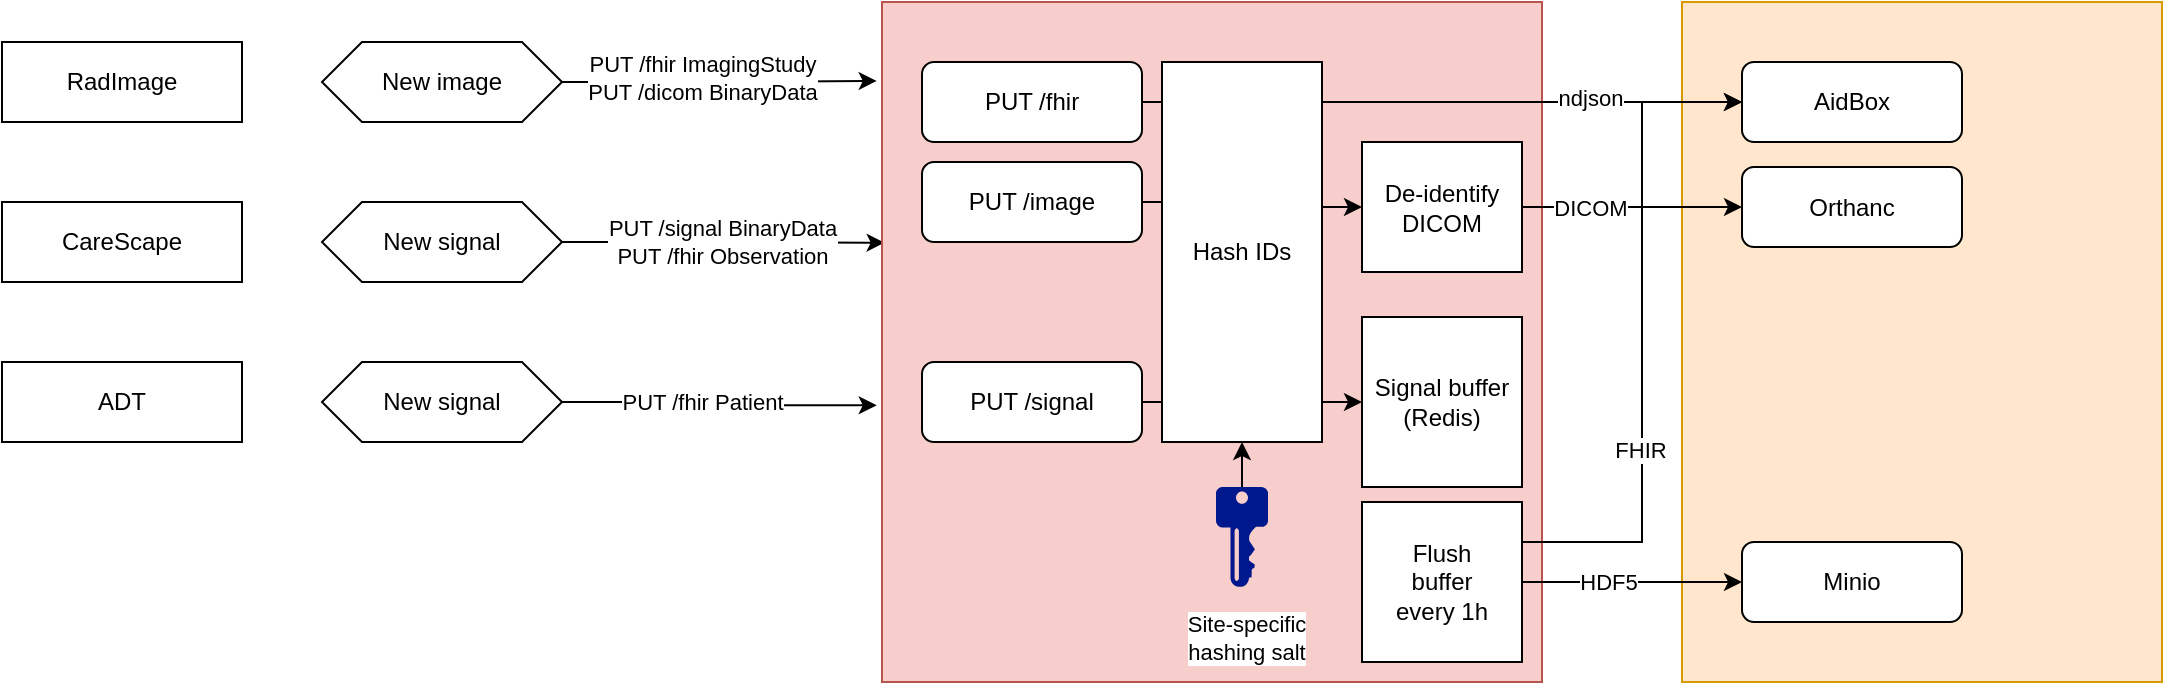 <mxfile version="17.1.3" type="github">
  <diagram id="kB0L_LBbq_Od7LeM9ER5" name="Page-1">
    <mxGraphModel dx="945" dy="696" grid="1" gridSize="10" guides="1" tooltips="1" connect="1" arrows="1" fold="1" page="1" pageScale="1" pageWidth="1100" pageHeight="850" math="0" shadow="0">
      <root>
        <mxCell id="0" />
        <mxCell id="1" parent="0" />
        <mxCell id="aw1Xjff3ypX7XEzYh5pD-27" value="" style="rounded=0;whiteSpace=wrap;html=1;fillColor=#ffe6cc;strokeColor=#d79b00;" vertex="1" parent="1">
          <mxGeometry x="960" y="100" width="240" height="340" as="geometry" />
        </mxCell>
        <mxCell id="aw1Xjff3ypX7XEzYh5pD-1" value="RadImage" style="rounded=0;whiteSpace=wrap;html=1;" vertex="1" parent="1">
          <mxGeometry x="120" y="120" width="120" height="40" as="geometry" />
        </mxCell>
        <mxCell id="aw1Xjff3ypX7XEzYh5pD-13" style="edgeStyle=orthogonalEdgeStyle;rounded=0;orthogonalLoop=1;jettySize=auto;html=1;exitX=1;exitY=0.5;exitDx=0;exitDy=0;entryX=-0.008;entryY=0.116;entryDx=0;entryDy=0;entryPerimeter=0;" edge="1" parent="1" source="aw1Xjff3ypX7XEzYh5pD-4" target="aw1Xjff3ypX7XEzYh5pD-9">
          <mxGeometry relative="1" as="geometry" />
        </mxCell>
        <mxCell id="aw1Xjff3ypX7XEzYh5pD-14" value="PUT /fhir ImagingStudy&lt;br&gt;PUT /dicom BinaryData" style="edgeLabel;html=1;align=center;verticalAlign=middle;resizable=0;points=[];" vertex="1" connectable="0" parent="aw1Xjff3ypX7XEzYh5pD-13">
          <mxGeometry x="-0.2" y="2" relative="1" as="geometry">
            <mxPoint x="7" as="offset" />
          </mxGeometry>
        </mxCell>
        <mxCell id="aw1Xjff3ypX7XEzYh5pD-4" value="New image" style="shape=hexagon;perimeter=hexagonPerimeter2;whiteSpace=wrap;html=1;fixedSize=1;" vertex="1" parent="1">
          <mxGeometry x="280" y="120" width="120" height="40" as="geometry" />
        </mxCell>
        <mxCell id="aw1Xjff3ypX7XEzYh5pD-5" value="CareScape" style="rounded=0;whiteSpace=wrap;html=1;" vertex="1" parent="1">
          <mxGeometry x="120" y="200" width="120" height="40" as="geometry" />
        </mxCell>
        <mxCell id="aw1Xjff3ypX7XEzYh5pD-15" style="edgeStyle=orthogonalEdgeStyle;rounded=0;orthogonalLoop=1;jettySize=auto;html=1;exitX=1;exitY=0.5;exitDx=0;exitDy=0;entryX=0.004;entryY=0.354;entryDx=0;entryDy=0;entryPerimeter=0;" edge="1" parent="1" source="aw1Xjff3ypX7XEzYh5pD-6" target="aw1Xjff3ypX7XEzYh5pD-9">
          <mxGeometry relative="1" as="geometry" />
        </mxCell>
        <mxCell id="aw1Xjff3ypX7XEzYh5pD-17" value="PUT /signal BinaryData&lt;br&gt;PUT /fhir Observation" style="edgeLabel;html=1;align=center;verticalAlign=middle;resizable=0;points=[];" vertex="1" connectable="0" parent="aw1Xjff3ypX7XEzYh5pD-15">
          <mxGeometry x="-0.212" y="-1" relative="1" as="geometry">
            <mxPoint x="16" y="-1" as="offset" />
          </mxGeometry>
        </mxCell>
        <mxCell id="aw1Xjff3ypX7XEzYh5pD-6" value="New signal" style="shape=hexagon;perimeter=hexagonPerimeter2;whiteSpace=wrap;html=1;fixedSize=1;" vertex="1" parent="1">
          <mxGeometry x="280" y="200" width="120" height="40" as="geometry" />
        </mxCell>
        <mxCell id="aw1Xjff3ypX7XEzYh5pD-7" value="ADT" style="rounded=0;whiteSpace=wrap;html=1;" vertex="1" parent="1">
          <mxGeometry x="120" y="280" width="120" height="40" as="geometry" />
        </mxCell>
        <mxCell id="aw1Xjff3ypX7XEzYh5pD-18" style="edgeStyle=orthogonalEdgeStyle;rounded=0;orthogonalLoop=1;jettySize=auto;html=1;exitX=1;exitY=0.5;exitDx=0;exitDy=0;entryX=-0.008;entryY=0.593;entryDx=0;entryDy=0;entryPerimeter=0;" edge="1" parent="1" source="aw1Xjff3ypX7XEzYh5pD-8" target="aw1Xjff3ypX7XEzYh5pD-9">
          <mxGeometry relative="1" as="geometry" />
        </mxCell>
        <mxCell id="aw1Xjff3ypX7XEzYh5pD-19" value="PUT /fhir Patient" style="edgeLabel;html=1;align=center;verticalAlign=middle;resizable=0;points=[];" vertex="1" connectable="0" parent="aw1Xjff3ypX7XEzYh5pD-18">
          <mxGeometry x="-0.158" y="1" relative="1" as="geometry">
            <mxPoint x="3" y="1" as="offset" />
          </mxGeometry>
        </mxCell>
        <mxCell id="aw1Xjff3ypX7XEzYh5pD-8" value="New signal" style="shape=hexagon;perimeter=hexagonPerimeter2;whiteSpace=wrap;html=1;fixedSize=1;" vertex="1" parent="1">
          <mxGeometry x="280" y="280" width="120" height="40" as="geometry" />
        </mxCell>
        <mxCell id="aw1Xjff3ypX7XEzYh5pD-9" value="&lt;meta charset=&quot;utf-8&quot;&gt;&lt;span style=&quot;color: rgb(0, 0, 0); font-family: helvetica; font-size: 12px; font-style: normal; font-weight: 400; letter-spacing: normal; text-align: center; text-indent: 0px; text-transform: none; word-spacing: 0px; background-color: rgb(248, 249, 250); display: inline; float: none;&quot;&gt;Hash IDs&lt;/span&gt;" style="rounded=0;whiteSpace=wrap;html=1;fillColor=#f8cecc;strokeColor=#b85450;" vertex="1" parent="1">
          <mxGeometry x="560" y="100" width="330" height="340" as="geometry" />
        </mxCell>
        <mxCell id="aw1Xjff3ypX7XEzYh5pD-31" style="edgeStyle=orthogonalEdgeStyle;rounded=0;orthogonalLoop=1;jettySize=auto;html=1;exitX=1;exitY=0.5;exitDx=0;exitDy=0;" edge="1" parent="1" source="aw1Xjff3ypX7XEzYh5pD-12" target="aw1Xjff3ypX7XEzYh5pD-28">
          <mxGeometry relative="1" as="geometry" />
        </mxCell>
        <mxCell id="aw1Xjff3ypX7XEzYh5pD-51" value="ndjson" style="edgeLabel;html=1;align=center;verticalAlign=middle;resizable=0;points=[];" vertex="1" connectable="0" parent="aw1Xjff3ypX7XEzYh5pD-31">
          <mxGeometry x="0.467" y="2" relative="1" as="geometry">
            <mxPoint x="4" as="offset" />
          </mxGeometry>
        </mxCell>
        <mxCell id="aw1Xjff3ypX7XEzYh5pD-12" value="PUT /fhir" style="rounded=1;whiteSpace=wrap;html=1;" vertex="1" parent="1">
          <mxGeometry x="580" y="130" width="110" height="40" as="geometry" />
        </mxCell>
        <mxCell id="aw1Xjff3ypX7XEzYh5pD-35" style="edgeStyle=orthogonalEdgeStyle;rounded=0;orthogonalLoop=1;jettySize=auto;html=1;exitX=1;exitY=0.5;exitDx=0;exitDy=0;entryX=0;entryY=0.5;entryDx=0;entryDy=0;" edge="1" parent="1" source="aw1Xjff3ypX7XEzYh5pD-20" target="aw1Xjff3ypX7XEzYh5pD-34">
          <mxGeometry relative="1" as="geometry" />
        </mxCell>
        <mxCell id="aw1Xjff3ypX7XEzYh5pD-20" value="PUT /image" style="rounded=1;whiteSpace=wrap;html=1;" vertex="1" parent="1">
          <mxGeometry x="580" y="180" width="110" height="40" as="geometry" />
        </mxCell>
        <mxCell id="aw1Xjff3ypX7XEzYh5pD-40" style="edgeStyle=orthogonalEdgeStyle;rounded=0;orthogonalLoop=1;jettySize=auto;html=1;exitX=1;exitY=0.5;exitDx=0;exitDy=0;" edge="1" parent="1" source="aw1Xjff3ypX7XEzYh5pD-22" target="aw1Xjff3ypX7XEzYh5pD-24">
          <mxGeometry relative="1" as="geometry" />
        </mxCell>
        <mxCell id="aw1Xjff3ypX7XEzYh5pD-22" value="PUT /signal" style="rounded=1;whiteSpace=wrap;html=1;" vertex="1" parent="1">
          <mxGeometry x="580" y="280" width="110" height="40" as="geometry" />
        </mxCell>
        <mxCell id="aw1Xjff3ypX7XEzYh5pD-24" value="Signal buffer (Redis)" style="rounded=0;whiteSpace=wrap;html=1;" vertex="1" parent="1">
          <mxGeometry x="800" y="257.5" width="80" height="85" as="geometry" />
        </mxCell>
        <mxCell id="aw1Xjff3ypX7XEzYh5pD-28" value="AidBox" style="rounded=1;whiteSpace=wrap;html=1;" vertex="1" parent="1">
          <mxGeometry x="990" y="130" width="110" height="40" as="geometry" />
        </mxCell>
        <mxCell id="aw1Xjff3ypX7XEzYh5pD-30" value="Hash IDs" style="rounded=0;whiteSpace=wrap;html=1;" vertex="1" parent="1">
          <mxGeometry x="700" y="130" width="80" height="190" as="geometry" />
        </mxCell>
        <mxCell id="aw1Xjff3ypX7XEzYh5pD-32" value="Orthanc" style="rounded=1;whiteSpace=wrap;html=1;" vertex="1" parent="1">
          <mxGeometry x="990" y="182.5" width="110" height="40" as="geometry" />
        </mxCell>
        <mxCell id="aw1Xjff3ypX7XEzYh5pD-36" style="edgeStyle=orthogonalEdgeStyle;rounded=0;orthogonalLoop=1;jettySize=auto;html=1;exitX=1;exitY=0.5;exitDx=0;exitDy=0;entryX=0;entryY=0.5;entryDx=0;entryDy=0;" edge="1" parent="1" source="aw1Xjff3ypX7XEzYh5pD-34" target="aw1Xjff3ypX7XEzYh5pD-32">
          <mxGeometry relative="1" as="geometry" />
        </mxCell>
        <mxCell id="aw1Xjff3ypX7XEzYh5pD-52" value="DICOM" style="edgeLabel;html=1;align=center;verticalAlign=middle;resizable=0;points=[];" vertex="1" connectable="0" parent="aw1Xjff3ypX7XEzYh5pD-36">
          <mxGeometry x="-0.455" y="4" relative="1" as="geometry">
            <mxPoint x="4" y="4" as="offset" />
          </mxGeometry>
        </mxCell>
        <mxCell id="aw1Xjff3ypX7XEzYh5pD-34" value="De-identify&lt;br&gt;DICOM" style="rounded=0;whiteSpace=wrap;html=1;" vertex="1" parent="1">
          <mxGeometry x="800" y="170" width="80" height="65" as="geometry" />
        </mxCell>
        <mxCell id="aw1Xjff3ypX7XEzYh5pD-41" style="edgeStyle=orthogonalEdgeStyle;rounded=0;orthogonalLoop=1;jettySize=auto;html=1;exitX=1;exitY=0.5;exitDx=0;exitDy=0;" edge="1" parent="1" source="aw1Xjff3ypX7XEzYh5pD-37" target="aw1Xjff3ypX7XEzYh5pD-38">
          <mxGeometry relative="1" as="geometry" />
        </mxCell>
        <mxCell id="aw1Xjff3ypX7XEzYh5pD-44" value="HDF5" style="edgeLabel;html=1;align=center;verticalAlign=middle;resizable=0;points=[];" vertex="1" connectable="0" parent="aw1Xjff3ypX7XEzYh5pD-41">
          <mxGeometry x="-0.333" relative="1" as="geometry">
            <mxPoint x="6" as="offset" />
          </mxGeometry>
        </mxCell>
        <mxCell id="aw1Xjff3ypX7XEzYh5pD-42" style="edgeStyle=orthogonalEdgeStyle;rounded=0;orthogonalLoop=1;jettySize=auto;html=1;exitX=1;exitY=0.25;exitDx=0;exitDy=0;entryX=0;entryY=0.5;entryDx=0;entryDy=0;" edge="1" parent="1" source="aw1Xjff3ypX7XEzYh5pD-37" target="aw1Xjff3ypX7XEzYh5pD-28">
          <mxGeometry relative="1" as="geometry">
            <Array as="points">
              <mxPoint x="940" y="370" />
              <mxPoint x="940" y="150" />
            </Array>
          </mxGeometry>
        </mxCell>
        <mxCell id="aw1Xjff3ypX7XEzYh5pD-43" value="FHIR" style="edgeLabel;html=1;align=center;verticalAlign=middle;resizable=0;points=[];" vertex="1" connectable="0" parent="aw1Xjff3ypX7XEzYh5pD-42">
          <mxGeometry x="-0.352" y="-2" relative="1" as="geometry">
            <mxPoint x="-3" y="1" as="offset" />
          </mxGeometry>
        </mxCell>
        <mxCell id="aw1Xjff3ypX7XEzYh5pD-37" value="Flush&lt;br&gt;buffer&lt;br&gt;every 1h" style="rounded=0;whiteSpace=wrap;html=1;" vertex="1" parent="1">
          <mxGeometry x="800" y="350" width="80" height="80" as="geometry" />
        </mxCell>
        <mxCell id="aw1Xjff3ypX7XEzYh5pD-38" value="Minio" style="rounded=1;whiteSpace=wrap;html=1;" vertex="1" parent="1">
          <mxGeometry x="990" y="370" width="110" height="40" as="geometry" />
        </mxCell>
        <mxCell id="aw1Xjff3ypX7XEzYh5pD-49" style="edgeStyle=orthogonalEdgeStyle;rounded=0;orthogonalLoop=1;jettySize=auto;html=1;exitX=0.5;exitY=0;exitDx=0;exitDy=0;exitPerimeter=0;" edge="1" parent="1" source="aw1Xjff3ypX7XEzYh5pD-46" target="aw1Xjff3ypX7XEzYh5pD-30">
          <mxGeometry relative="1" as="geometry" />
        </mxCell>
        <mxCell id="aw1Xjff3ypX7XEzYh5pD-46" value="" style="sketch=0;aspect=fixed;pointerEvents=1;shadow=0;dashed=0;html=1;strokeColor=none;labelPosition=center;verticalLabelPosition=bottom;verticalAlign=top;align=center;fillColor=#00188D;shape=mxgraph.mscae.enterprise.key_permissions" vertex="1" parent="1">
          <mxGeometry x="727" y="342.5" width="26" height="50" as="geometry" />
        </mxCell>
        <mxCell id="aw1Xjff3ypX7XEzYh5pD-48" value="Site-specific&lt;br&gt;hashing salt" style="edgeLabel;html=1;align=center;verticalAlign=middle;resizable=0;points=[];" vertex="1" connectable="0" parent="1">
          <mxGeometry x="926" y="400" as="geometry">
            <mxPoint x="-184" y="18" as="offset" />
          </mxGeometry>
        </mxCell>
      </root>
    </mxGraphModel>
  </diagram>
</mxfile>
